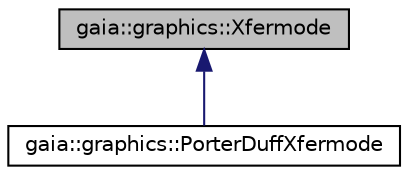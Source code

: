 digraph G
{
  edge [fontname="Helvetica",fontsize="10",labelfontname="Helvetica",labelfontsize="10"];
  node [fontname="Helvetica",fontsize="10",shape=record];
  Node1 [label="gaia::graphics::Xfermode",height=0.2,width=0.4,color="black", fillcolor="grey75", style="filled" fontcolor="black"];
  Node1 -> Node2 [dir=back,color="midnightblue",fontsize="10",style="solid",fontname="Helvetica"];
  Node2 [label="gaia::graphics::PorterDuffXfermode",height=0.2,width=0.4,color="black", fillcolor="white", style="filled",URL="$dd/d84/classgaia_1_1graphics_1_1_porter_duff_xfermode.html",tooltip="Subclass of Xfermode for transfering bitmap with Porter-Duff modes."];
}
